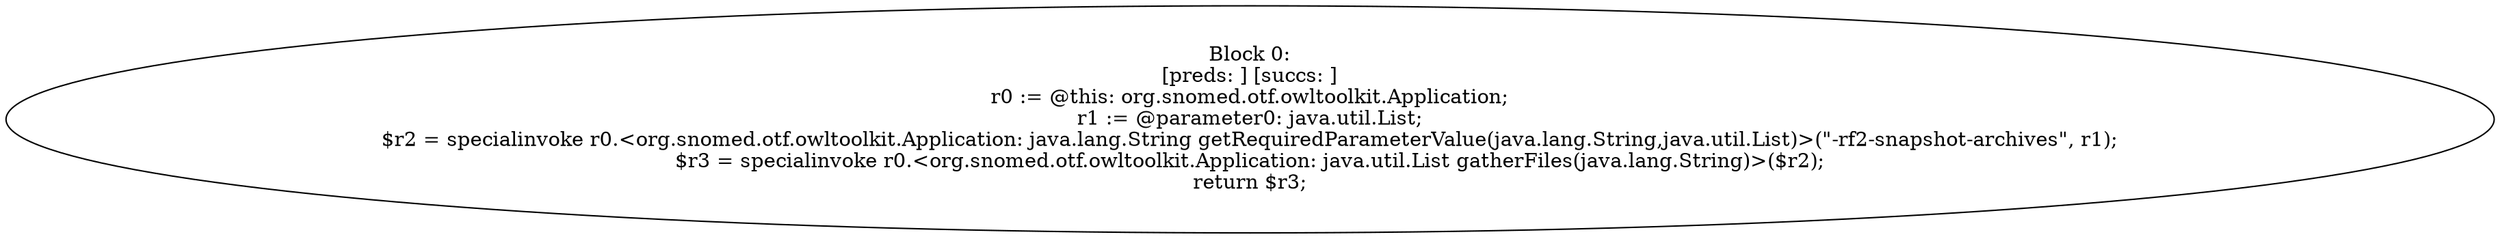 digraph "unitGraph" {
    "Block 0:
[preds: ] [succs: ]
r0 := @this: org.snomed.otf.owltoolkit.Application;
r1 := @parameter0: java.util.List;
$r2 = specialinvoke r0.<org.snomed.otf.owltoolkit.Application: java.lang.String getRequiredParameterValue(java.lang.String,java.util.List)>(\"-rf2-snapshot-archives\", r1);
$r3 = specialinvoke r0.<org.snomed.otf.owltoolkit.Application: java.util.List gatherFiles(java.lang.String)>($r2);
return $r3;
"
}
